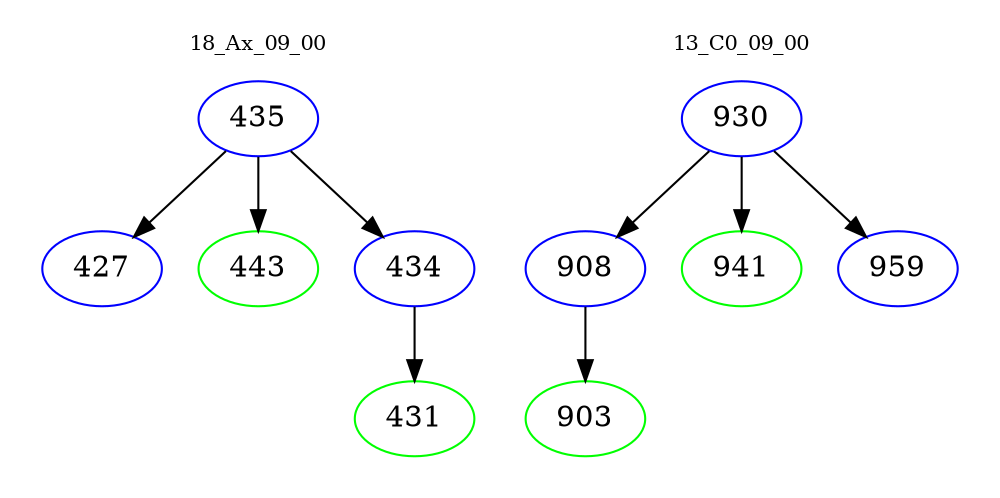 digraph{
subgraph cluster_0 {
color = white
label = "18_Ax_09_00";
fontsize=10;
T0_435 [label="435", color="blue"]
T0_435 -> T0_427 [color="black"]
T0_427 [label="427", color="blue"]
T0_435 -> T0_443 [color="black"]
T0_443 [label="443", color="green"]
T0_435 -> T0_434 [color="black"]
T0_434 [label="434", color="blue"]
T0_434 -> T0_431 [color="black"]
T0_431 [label="431", color="green"]
}
subgraph cluster_1 {
color = white
label = "13_C0_09_00";
fontsize=10;
T1_930 [label="930", color="blue"]
T1_930 -> T1_908 [color="black"]
T1_908 [label="908", color="blue"]
T1_908 -> T1_903 [color="black"]
T1_903 [label="903", color="green"]
T1_930 -> T1_941 [color="black"]
T1_941 [label="941", color="green"]
T1_930 -> T1_959 [color="black"]
T1_959 [label="959", color="blue"]
}
}
